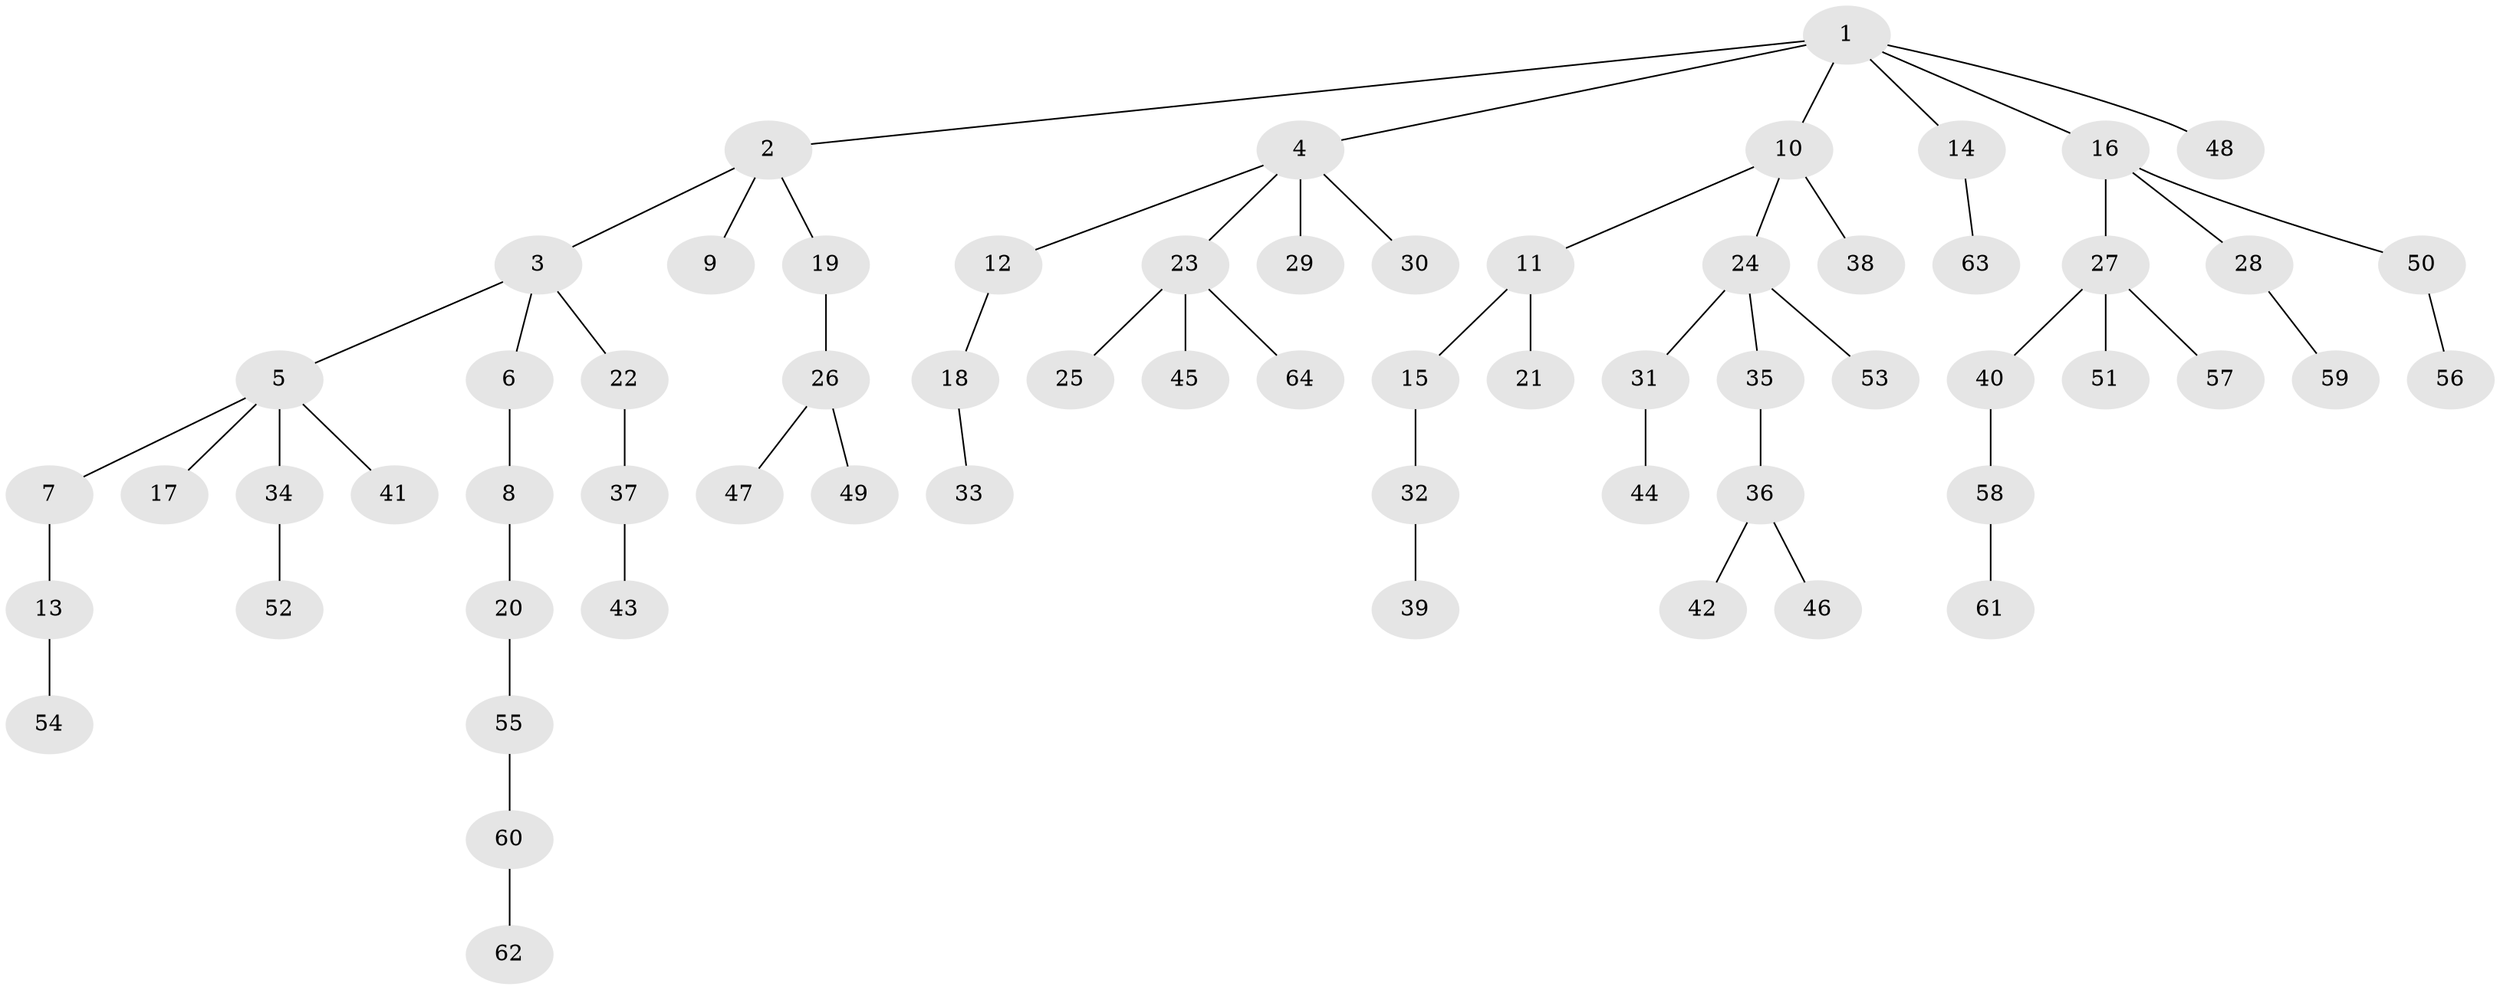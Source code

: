 // Generated by graph-tools (version 1.1) at 2025/50/03/09/25 03:50:20]
// undirected, 64 vertices, 63 edges
graph export_dot {
graph [start="1"]
  node [color=gray90,style=filled];
  1;
  2;
  3;
  4;
  5;
  6;
  7;
  8;
  9;
  10;
  11;
  12;
  13;
  14;
  15;
  16;
  17;
  18;
  19;
  20;
  21;
  22;
  23;
  24;
  25;
  26;
  27;
  28;
  29;
  30;
  31;
  32;
  33;
  34;
  35;
  36;
  37;
  38;
  39;
  40;
  41;
  42;
  43;
  44;
  45;
  46;
  47;
  48;
  49;
  50;
  51;
  52;
  53;
  54;
  55;
  56;
  57;
  58;
  59;
  60;
  61;
  62;
  63;
  64;
  1 -- 2;
  1 -- 4;
  1 -- 10;
  1 -- 14;
  1 -- 16;
  1 -- 48;
  2 -- 3;
  2 -- 9;
  2 -- 19;
  3 -- 5;
  3 -- 6;
  3 -- 22;
  4 -- 12;
  4 -- 23;
  4 -- 29;
  4 -- 30;
  5 -- 7;
  5 -- 17;
  5 -- 34;
  5 -- 41;
  6 -- 8;
  7 -- 13;
  8 -- 20;
  10 -- 11;
  10 -- 24;
  10 -- 38;
  11 -- 15;
  11 -- 21;
  12 -- 18;
  13 -- 54;
  14 -- 63;
  15 -- 32;
  16 -- 27;
  16 -- 28;
  16 -- 50;
  18 -- 33;
  19 -- 26;
  20 -- 55;
  22 -- 37;
  23 -- 25;
  23 -- 45;
  23 -- 64;
  24 -- 31;
  24 -- 35;
  24 -- 53;
  26 -- 47;
  26 -- 49;
  27 -- 40;
  27 -- 51;
  27 -- 57;
  28 -- 59;
  31 -- 44;
  32 -- 39;
  34 -- 52;
  35 -- 36;
  36 -- 42;
  36 -- 46;
  37 -- 43;
  40 -- 58;
  50 -- 56;
  55 -- 60;
  58 -- 61;
  60 -- 62;
}
